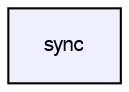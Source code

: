 digraph G {
  bgcolor=transparent;
  compound=true
  node [ fontsize="10", fontname="FreeSans"];
  edge [ labelfontsize="10", labelfontname="FreeSans"];
  dir_4ef6233eeb167659920364d4eb4b150f [shape=box, label="sync", style="filled", fillcolor="#eeeeff", pencolor="black", URL="dir_4ef6233eeb167659920364d4eb4b150f.html"];
}
